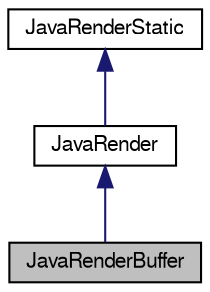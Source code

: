 digraph G
{
  bgcolor="transparent";
  edge [fontname="FreeSans",fontsize=10,labelfontname="FreeSans",labelfontsize=10];
  node [fontname="FreeSans",fontsize=10,shape=record];
  Node1 [label="JavaRenderBuffer",height=0.2,width=0.4,color="black", fillcolor="grey75", style="filled" fontcolor="black"];
  Node2 -> Node1 [dir=back,color="midnightblue",fontsize=10,style="solid",fontname="FreeSans"];
  Node2 [label="JavaRender",height=0.2,width=0.4,color="black",URL="$class_java_render.html",tooltip="レンダインターフェース。"];
  Node3 -> Node2 [dir=back,color="midnightblue",fontsize=10,style="solid",fontname="FreeSans"];
  Node3 [label="JavaRenderStatic",height=0.2,width=0.4,color="black",URL="$class_java_render_static.html",tooltip="レンダインターフェース。"];
}
